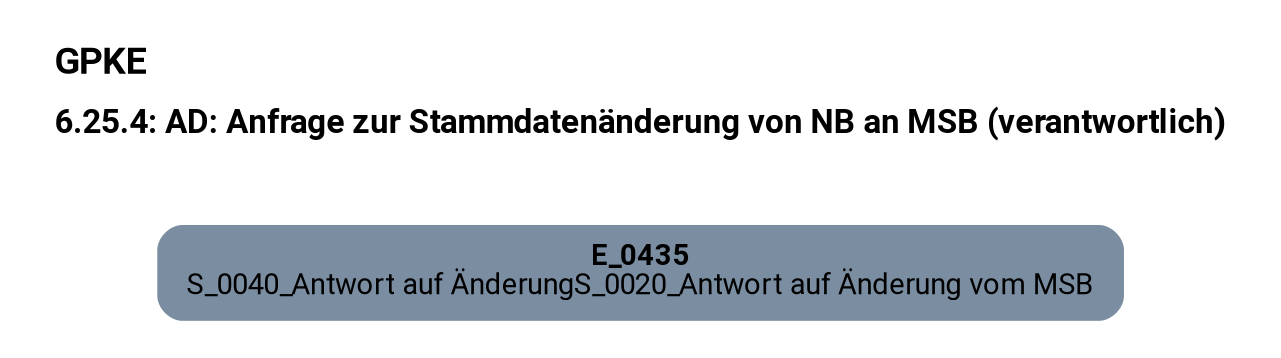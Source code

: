 digraph D {
    labelloc="t";
    label=<<B><FONT POINT-SIZE="18">GPKE</FONT></B><BR align="left"/><BR/><B><FONT POINT-SIZE="16">6.25.4: AD: Anfrage zur Stammdatenänderung von NB an MSB (verantwortlich)</FONT></B><BR align="left"/><BR/><BR/><BR/>>;
    ratio="compress";
    concentrate=true;
    pack=true;
    rankdir=TB;
    packmode="array";
    size="20,20";
    fontsize=12;
    pad=0.25;
    "Empty" [margin="0.2,0.12", shape=box, style="filled,rounded", penwidth=0.0, fillcolor="#7a8da1", label=<<B>E_0435</B><BR align="center"/><FONT>S_0040_Antwort auf Änderung
S_0020_Antwort auf Änderung vom MSB</FONT><BR align="center"/>>, fontname="Roboto, sans-serif"];


    bgcolor="transparent";
fontname="Roboto, sans-serif";
}